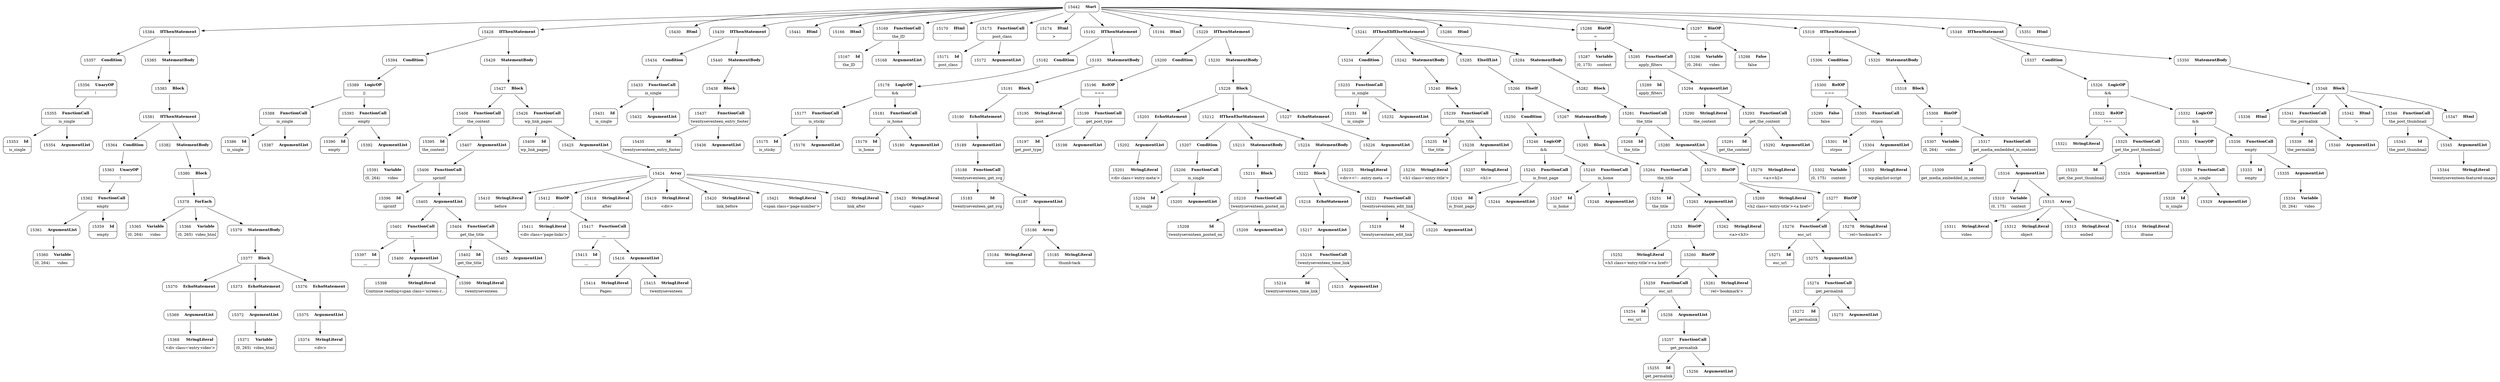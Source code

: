 digraph ast {
node [shape=none];
15360 [label=<<TABLE border='1' cellspacing='0' cellpadding='10' style='rounded' ><TR><TD border='0'>15360</TD><TD border='0'><B>Variable</B></TD></TR><HR/><TR><TD border='0' cellpadding='5'>(0, 264)</TD><TD border='0' cellpadding='5'>video</TD></TR></TABLE>>];
15361 [label=<<TABLE border='1' cellspacing='0' cellpadding='10' style='rounded' ><TR><TD border='0'>15361</TD><TD border='0'><B>ArgumentList</B></TD></TR></TABLE>>];
15361 -> 15360 [weight=2];
15362 [label=<<TABLE border='1' cellspacing='0' cellpadding='10' style='rounded' ><TR><TD border='0'>15362</TD><TD border='0'><B>FunctionCall</B></TD></TR><HR/><TR><TD border='0' cellpadding='5' colspan='2'>empty</TD></TR></TABLE>>];
15362 -> 15359 [weight=2];
15362 -> 15361 [weight=2];
15363 [label=<<TABLE border='1' cellspacing='0' cellpadding='10' style='rounded' ><TR><TD border='0'>15363</TD><TD border='0'><B>UnaryOP</B></TD></TR><HR/><TR><TD border='0' cellpadding='5' colspan='2'>!</TD></TR></TABLE>>];
15363 -> 15362 [weight=2];
15364 [label=<<TABLE border='1' cellspacing='0' cellpadding='10' style='rounded' ><TR><TD border='0'>15364</TD><TD border='0'><B>Condition</B></TD></TR></TABLE>>];
15364 -> 15363 [weight=2];
15365 [label=<<TABLE border='1' cellspacing='0' cellpadding='10' style='rounded' ><TR><TD border='0'>15365</TD><TD border='0'><B>Variable</B></TD></TR><HR/><TR><TD border='0' cellpadding='5'>(0, 264)</TD><TD border='0' cellpadding='5'>video</TD></TR></TABLE>>];
15366 [label=<<TABLE border='1' cellspacing='0' cellpadding='10' style='rounded' ><TR><TD border='0'>15366</TD><TD border='0'><B>Variable</B></TD></TR><HR/><TR><TD border='0' cellpadding='5'>(0, 265)</TD><TD border='0' cellpadding='5'>video_html</TD></TR></TABLE>>];
15368 [label=<<TABLE border='1' cellspacing='0' cellpadding='10' style='rounded' ><TR><TD border='0'>15368</TD><TD border='0'><B>StringLiteral</B></TD></TR><HR/><TR><TD border='0' cellpadding='5' colspan='2'>&lt;div class='entry-video'&gt;</TD></TR></TABLE>>];
15369 [label=<<TABLE border='1' cellspacing='0' cellpadding='10' style='rounded' ><TR><TD border='0'>15369</TD><TD border='0'><B>ArgumentList</B></TD></TR></TABLE>>];
15369 -> 15368 [weight=2];
15370 [label=<<TABLE border='1' cellspacing='0' cellpadding='10' style='rounded' ><TR><TD border='0'>15370</TD><TD border='0'><B>EchoStatement</B></TD></TR></TABLE>>];
15370 -> 15369 [weight=2];
15371 [label=<<TABLE border='1' cellspacing='0' cellpadding='10' style='rounded' ><TR><TD border='0'>15371</TD><TD border='0'><B>Variable</B></TD></TR><HR/><TR><TD border='0' cellpadding='5'>(0, 265)</TD><TD border='0' cellpadding='5'>video_html</TD></TR></TABLE>>];
15372 [label=<<TABLE border='1' cellspacing='0' cellpadding='10' style='rounded' ><TR><TD border='0'>15372</TD><TD border='0'><B>ArgumentList</B></TD></TR></TABLE>>];
15372 -> 15371 [weight=2];
15373 [label=<<TABLE border='1' cellspacing='0' cellpadding='10' style='rounded' ><TR><TD border='0'>15373</TD><TD border='0'><B>EchoStatement</B></TD></TR></TABLE>>];
15373 -> 15372 [weight=2];
15374 [label=<<TABLE border='1' cellspacing='0' cellpadding='10' style='rounded' ><TR><TD border='0'>15374</TD><TD border='0'><B>StringLiteral</B></TD></TR><HR/><TR><TD border='0' cellpadding='5' colspan='2'>&lt;div&gt;</TD></TR></TABLE>>];
15375 [label=<<TABLE border='1' cellspacing='0' cellpadding='10' style='rounded' ><TR><TD border='0'>15375</TD><TD border='0'><B>ArgumentList</B></TD></TR></TABLE>>];
15375 -> 15374 [weight=2];
15376 [label=<<TABLE border='1' cellspacing='0' cellpadding='10' style='rounded' ><TR><TD border='0'>15376</TD><TD border='0'><B>EchoStatement</B></TD></TR></TABLE>>];
15376 -> 15375 [weight=2];
15377 [label=<<TABLE border='1' cellspacing='0' cellpadding='10' style='rounded' ><TR><TD border='0'>15377</TD><TD border='0'><B>Block</B></TD></TR></TABLE>>];
15377 -> 15370 [weight=2];
15377 -> 15373 [weight=2];
15377 -> 15376 [weight=2];
15378 [label=<<TABLE border='1' cellspacing='0' cellpadding='10' style='rounded' ><TR><TD border='0'>15378</TD><TD border='0'><B>ForEach</B></TD></TR></TABLE>>];
15378 -> 15365 [weight=2];
15378 -> 15366 [weight=2];
15378 -> 15379 [weight=2];
15379 [label=<<TABLE border='1' cellspacing='0' cellpadding='10' style='rounded' ><TR><TD border='0'>15379</TD><TD border='0'><B>StatementBody</B></TD></TR></TABLE>>];
15379 -> 15377 [weight=2];
15380 [label=<<TABLE border='1' cellspacing='0' cellpadding='10' style='rounded' ><TR><TD border='0'>15380</TD><TD border='0'><B>Block</B></TD></TR></TABLE>>];
15380 -> 15378 [weight=2];
15381 [label=<<TABLE border='1' cellspacing='0' cellpadding='10' style='rounded' ><TR><TD border='0'>15381</TD><TD border='0'><B>IfThenStatement</B></TD></TR></TABLE>>];
15381 -> 15364 [weight=2];
15381 -> 15382 [weight=2];
15382 [label=<<TABLE border='1' cellspacing='0' cellpadding='10' style='rounded' ><TR><TD border='0'>15382</TD><TD border='0'><B>StatementBody</B></TD></TR></TABLE>>];
15382 -> 15380 [weight=2];
15383 [label=<<TABLE border='1' cellspacing='0' cellpadding='10' style='rounded' ><TR><TD border='0'>15383</TD><TD border='0'><B>Block</B></TD></TR></TABLE>>];
15383 -> 15381 [weight=2];
15384 [label=<<TABLE border='1' cellspacing='0' cellpadding='10' style='rounded' ><TR><TD border='0'>15384</TD><TD border='0'><B>IfThenStatement</B></TD></TR></TABLE>>];
15384 -> 15357 [weight=2];
15384 -> 15385 [weight=2];
15385 [label=<<TABLE border='1' cellspacing='0' cellpadding='10' style='rounded' ><TR><TD border='0'>15385</TD><TD border='0'><B>StatementBody</B></TD></TR></TABLE>>];
15385 -> 15383 [weight=2];
15386 [label=<<TABLE border='1' cellspacing='0' cellpadding='10' style='rounded' ><TR><TD border='0'>15386</TD><TD border='0'><B>Id</B></TD></TR><HR/><TR><TD border='0' cellpadding='5' colspan='2'>is_single</TD></TR></TABLE>>];
15387 [label=<<TABLE border='1' cellspacing='0' cellpadding='10' style='rounded' ><TR><TD border='0'>15387</TD><TD border='0'><B>ArgumentList</B></TD></TR></TABLE>>];
15388 [label=<<TABLE border='1' cellspacing='0' cellpadding='10' style='rounded' ><TR><TD border='0'>15388</TD><TD border='0'><B>FunctionCall</B></TD></TR><HR/><TR><TD border='0' cellpadding='5' colspan='2'>is_single</TD></TR></TABLE>>];
15388 -> 15386 [weight=2];
15388 -> 15387 [weight=2];
15389 [label=<<TABLE border='1' cellspacing='0' cellpadding='10' style='rounded' ><TR><TD border='0'>15389</TD><TD border='0'><B>LogicOP</B></TD></TR><HR/><TR><TD border='0' cellpadding='5' colspan='2'>||</TD></TR></TABLE>>];
15389 -> 15388 [weight=2];
15389 -> 15393 [weight=2];
15390 [label=<<TABLE border='1' cellspacing='0' cellpadding='10' style='rounded' ><TR><TD border='0'>15390</TD><TD border='0'><B>Id</B></TD></TR><HR/><TR><TD border='0' cellpadding='5' colspan='2'>empty</TD></TR></TABLE>>];
15391 [label=<<TABLE border='1' cellspacing='0' cellpadding='10' style='rounded' ><TR><TD border='0'>15391</TD><TD border='0'><B>Variable</B></TD></TR><HR/><TR><TD border='0' cellpadding='5'>(0, 264)</TD><TD border='0' cellpadding='5'>video</TD></TR></TABLE>>];
15392 [label=<<TABLE border='1' cellspacing='0' cellpadding='10' style='rounded' ><TR><TD border='0'>15392</TD><TD border='0'><B>ArgumentList</B></TD></TR></TABLE>>];
15392 -> 15391 [weight=2];
15393 [label=<<TABLE border='1' cellspacing='0' cellpadding='10' style='rounded' ><TR><TD border='0'>15393</TD><TD border='0'><B>FunctionCall</B></TD></TR><HR/><TR><TD border='0' cellpadding='5' colspan='2'>empty</TD></TR></TABLE>>];
15393 -> 15390 [weight=2];
15393 -> 15392 [weight=2];
15394 [label=<<TABLE border='1' cellspacing='0' cellpadding='10' style='rounded' ><TR><TD border='0'>15394</TD><TD border='0'><B>Condition</B></TD></TR></TABLE>>];
15394 -> 15389 [weight=2];
15395 [label=<<TABLE border='1' cellspacing='0' cellpadding='10' style='rounded' ><TR><TD border='0'>15395</TD><TD border='0'><B>Id</B></TD></TR><HR/><TR><TD border='0' cellpadding='5' colspan='2'>the_content</TD></TR></TABLE>>];
15396 [label=<<TABLE border='1' cellspacing='0' cellpadding='10' style='rounded' ><TR><TD border='0'>15396</TD><TD border='0'><B>Id</B></TD></TR><HR/><TR><TD border='0' cellpadding='5' colspan='2'>sprintf</TD></TR></TABLE>>];
15397 [label=<<TABLE border='1' cellspacing='0' cellpadding='10' style='rounded' ><TR><TD border='0'>15397</TD><TD border='0'><B>Id</B></TD></TR><HR/><TR><TD border='0' cellpadding='5' colspan='2'>__</TD></TR></TABLE>>];
15398 [label=<<TABLE border='1' cellspacing='0' cellpadding='10' style='rounded' ><TR><TD border='0'>15398</TD><TD border='0'><B>StringLiteral</B></TD></TR><HR/><TR><TD border='0' cellpadding='5' colspan='2'>Continue reading&lt;span class='screen-r...</TD></TR></TABLE>>];
15399 [label=<<TABLE border='1' cellspacing='0' cellpadding='10' style='rounded' ><TR><TD border='0'>15399</TD><TD border='0'><B>StringLiteral</B></TD></TR><HR/><TR><TD border='0' cellpadding='5' colspan='2'>twentyseventeen</TD></TR></TABLE>>];
15400 [label=<<TABLE border='1' cellspacing='0' cellpadding='10' style='rounded' ><TR><TD border='0'>15400</TD><TD border='0'><B>ArgumentList</B></TD></TR></TABLE>>];
15400 -> 15398 [weight=2];
15400 -> 15399 [weight=2];
15401 [label=<<TABLE border='1' cellspacing='0' cellpadding='10' style='rounded' ><TR><TD border='0'>15401</TD><TD border='0'><B>FunctionCall</B></TD></TR><HR/><TR><TD border='0' cellpadding='5' colspan='2'>__</TD></TR></TABLE>>];
15401 -> 15397 [weight=2];
15401 -> 15400 [weight=2];
15402 [label=<<TABLE border='1' cellspacing='0' cellpadding='10' style='rounded' ><TR><TD border='0'>15402</TD><TD border='0'><B>Id</B></TD></TR><HR/><TR><TD border='0' cellpadding='5' colspan='2'>get_the_title</TD></TR></TABLE>>];
15403 [label=<<TABLE border='1' cellspacing='0' cellpadding='10' style='rounded' ><TR><TD border='0'>15403</TD><TD border='0'><B>ArgumentList</B></TD></TR></TABLE>>];
15404 [label=<<TABLE border='1' cellspacing='0' cellpadding='10' style='rounded' ><TR><TD border='0'>15404</TD><TD border='0'><B>FunctionCall</B></TD></TR><HR/><TR><TD border='0' cellpadding='5' colspan='2'>get_the_title</TD></TR></TABLE>>];
15404 -> 15402 [weight=2];
15404 -> 15403 [weight=2];
15405 [label=<<TABLE border='1' cellspacing='0' cellpadding='10' style='rounded' ><TR><TD border='0'>15405</TD><TD border='0'><B>ArgumentList</B></TD></TR></TABLE>>];
15405 -> 15401 [weight=2];
15405 -> 15404 [weight=2];
15406 [label=<<TABLE border='1' cellspacing='0' cellpadding='10' style='rounded' ><TR><TD border='0'>15406</TD><TD border='0'><B>FunctionCall</B></TD></TR><HR/><TR><TD border='0' cellpadding='5' colspan='2'>sprintf</TD></TR></TABLE>>];
15406 -> 15396 [weight=2];
15406 -> 15405 [weight=2];
15407 [label=<<TABLE border='1' cellspacing='0' cellpadding='10' style='rounded' ><TR><TD border='0'>15407</TD><TD border='0'><B>ArgumentList</B></TD></TR></TABLE>>];
15407 -> 15406 [weight=2];
15408 [label=<<TABLE border='1' cellspacing='0' cellpadding='10' style='rounded' ><TR><TD border='0'>15408</TD><TD border='0'><B>FunctionCall</B></TD></TR><HR/><TR><TD border='0' cellpadding='5' colspan='2'>the_content</TD></TR></TABLE>>];
15408 -> 15395 [weight=2];
15408 -> 15407 [weight=2];
15409 [label=<<TABLE border='1' cellspacing='0' cellpadding='10' style='rounded' ><TR><TD border='0'>15409</TD><TD border='0'><B>Id</B></TD></TR><HR/><TR><TD border='0' cellpadding='5' colspan='2'>wp_link_pages</TD></TR></TABLE>>];
15410 [label=<<TABLE border='1' cellspacing='0' cellpadding='10' style='rounded' ><TR><TD border='0'>15410</TD><TD border='0'><B>StringLiteral</B></TD></TR><HR/><TR><TD border='0' cellpadding='5' colspan='2'>before</TD></TR></TABLE>>];
15411 [label=<<TABLE border='1' cellspacing='0' cellpadding='10' style='rounded' ><TR><TD border='0'>15411</TD><TD border='0'><B>StringLiteral</B></TD></TR><HR/><TR><TD border='0' cellpadding='5' colspan='2'>&lt;div class='page-links'&gt;</TD></TR></TABLE>>];
15412 [label=<<TABLE border='1' cellspacing='0' cellpadding='10' style='rounded' ><TR><TD border='0'>15412</TD><TD border='0'><B>BinOP</B></TD></TR><HR/><TR><TD border='0' cellpadding='5' colspan='2'>.</TD></TR></TABLE>>];
15412 -> 15411 [weight=2];
15412 -> 15417 [weight=2];
15413 [label=<<TABLE border='1' cellspacing='0' cellpadding='10' style='rounded' ><TR><TD border='0'>15413</TD><TD border='0'><B>Id</B></TD></TR><HR/><TR><TD border='0' cellpadding='5' colspan='2'>__</TD></TR></TABLE>>];
15414 [label=<<TABLE border='1' cellspacing='0' cellpadding='10' style='rounded' ><TR><TD border='0'>15414</TD><TD border='0'><B>StringLiteral</B></TD></TR><HR/><TR><TD border='0' cellpadding='5' colspan='2'>Pages:</TD></TR></TABLE>>];
15415 [label=<<TABLE border='1' cellspacing='0' cellpadding='10' style='rounded' ><TR><TD border='0'>15415</TD><TD border='0'><B>StringLiteral</B></TD></TR><HR/><TR><TD border='0' cellpadding='5' colspan='2'>twentyseventeen</TD></TR></TABLE>>];
15416 [label=<<TABLE border='1' cellspacing='0' cellpadding='10' style='rounded' ><TR><TD border='0'>15416</TD><TD border='0'><B>ArgumentList</B></TD></TR></TABLE>>];
15416 -> 15414 [weight=2];
15416 -> 15415 [weight=2];
15417 [label=<<TABLE border='1' cellspacing='0' cellpadding='10' style='rounded' ><TR><TD border='0'>15417</TD><TD border='0'><B>FunctionCall</B></TD></TR><HR/><TR><TD border='0' cellpadding='5' colspan='2'>__</TD></TR></TABLE>>];
15417 -> 15413 [weight=2];
15417 -> 15416 [weight=2];
15418 [label=<<TABLE border='1' cellspacing='0' cellpadding='10' style='rounded' ><TR><TD border='0'>15418</TD><TD border='0'><B>StringLiteral</B></TD></TR><HR/><TR><TD border='0' cellpadding='5' colspan='2'>after</TD></TR></TABLE>>];
15419 [label=<<TABLE border='1' cellspacing='0' cellpadding='10' style='rounded' ><TR><TD border='0'>15419</TD><TD border='0'><B>StringLiteral</B></TD></TR><HR/><TR><TD border='0' cellpadding='5' colspan='2'>&lt;div&gt;</TD></TR></TABLE>>];
15420 [label=<<TABLE border='1' cellspacing='0' cellpadding='10' style='rounded' ><TR><TD border='0'>15420</TD><TD border='0'><B>StringLiteral</B></TD></TR><HR/><TR><TD border='0' cellpadding='5' colspan='2'>link_before</TD></TR></TABLE>>];
15421 [label=<<TABLE border='1' cellspacing='0' cellpadding='10' style='rounded' ><TR><TD border='0'>15421</TD><TD border='0'><B>StringLiteral</B></TD></TR><HR/><TR><TD border='0' cellpadding='5' colspan='2'>&lt;span class='page-number'&gt;</TD></TR></TABLE>>];
15422 [label=<<TABLE border='1' cellspacing='0' cellpadding='10' style='rounded' ><TR><TD border='0'>15422</TD><TD border='0'><B>StringLiteral</B></TD></TR><HR/><TR><TD border='0' cellpadding='5' colspan='2'>link_after</TD></TR></TABLE>>];
15423 [label=<<TABLE border='1' cellspacing='0' cellpadding='10' style='rounded' ><TR><TD border='0'>15423</TD><TD border='0'><B>StringLiteral</B></TD></TR><HR/><TR><TD border='0' cellpadding='5' colspan='2'>&lt;span&gt;</TD></TR></TABLE>>];
15424 [label=<<TABLE border='1' cellspacing='0' cellpadding='10' style='rounded' ><TR><TD border='0'>15424</TD><TD border='0'><B>Array</B></TD></TR></TABLE>>];
15424 -> 15410 [weight=2];
15424 -> 15412 [weight=2];
15424 -> 15418 [weight=2];
15424 -> 15419 [weight=2];
15424 -> 15420 [weight=2];
15424 -> 15421 [weight=2];
15424 -> 15422 [weight=2];
15424 -> 15423 [weight=2];
15425 [label=<<TABLE border='1' cellspacing='0' cellpadding='10' style='rounded' ><TR><TD border='0'>15425</TD><TD border='0'><B>ArgumentList</B></TD></TR></TABLE>>];
15425 -> 15424 [weight=2];
15426 [label=<<TABLE border='1' cellspacing='0' cellpadding='10' style='rounded' ><TR><TD border='0'>15426</TD><TD border='0'><B>FunctionCall</B></TD></TR><HR/><TR><TD border='0' cellpadding='5' colspan='2'>wp_link_pages</TD></TR></TABLE>>];
15426 -> 15409 [weight=2];
15426 -> 15425 [weight=2];
15427 [label=<<TABLE border='1' cellspacing='0' cellpadding='10' style='rounded' ><TR><TD border='0'>15427</TD><TD border='0'><B>Block</B></TD></TR></TABLE>>];
15427 -> 15408 [weight=2];
15427 -> 15426 [weight=2];
15428 [label=<<TABLE border='1' cellspacing='0' cellpadding='10' style='rounded' ><TR><TD border='0'>15428</TD><TD border='0'><B>IfThenStatement</B></TD></TR></TABLE>>];
15428 -> 15394 [weight=2];
15428 -> 15429 [weight=2];
15429 [label=<<TABLE border='1' cellspacing='0' cellpadding='10' style='rounded' ><TR><TD border='0'>15429</TD><TD border='0'><B>StatementBody</B></TD></TR></TABLE>>];
15429 -> 15427 [weight=2];
15430 [label=<<TABLE border='1' cellspacing='0' cellpadding='10' style='rounded' ><TR><TD border='0'>15430</TD><TD border='0'><B>Html</B></TD></TR></TABLE>>];
15431 [label=<<TABLE border='1' cellspacing='0' cellpadding='10' style='rounded' ><TR><TD border='0'>15431</TD><TD border='0'><B>Id</B></TD></TR><HR/><TR><TD border='0' cellpadding='5' colspan='2'>is_single</TD></TR></TABLE>>];
15432 [label=<<TABLE border='1' cellspacing='0' cellpadding='10' style='rounded' ><TR><TD border='0'>15432</TD><TD border='0'><B>ArgumentList</B></TD></TR></TABLE>>];
15433 [label=<<TABLE border='1' cellspacing='0' cellpadding='10' style='rounded' ><TR><TD border='0'>15433</TD><TD border='0'><B>FunctionCall</B></TD></TR><HR/><TR><TD border='0' cellpadding='5' colspan='2'>is_single</TD></TR></TABLE>>];
15433 -> 15431 [weight=2];
15433 -> 15432 [weight=2];
15434 [label=<<TABLE border='1' cellspacing='0' cellpadding='10' style='rounded' ><TR><TD border='0'>15434</TD><TD border='0'><B>Condition</B></TD></TR></TABLE>>];
15434 -> 15433 [weight=2];
15435 [label=<<TABLE border='1' cellspacing='0' cellpadding='10' style='rounded' ><TR><TD border='0'>15435</TD><TD border='0'><B>Id</B></TD></TR><HR/><TR><TD border='0' cellpadding='5' colspan='2'>twentyseventeen_entry_footer</TD></TR></TABLE>>];
15436 [label=<<TABLE border='1' cellspacing='0' cellpadding='10' style='rounded' ><TR><TD border='0'>15436</TD><TD border='0'><B>ArgumentList</B></TD></TR></TABLE>>];
15437 [label=<<TABLE border='1' cellspacing='0' cellpadding='10' style='rounded' ><TR><TD border='0'>15437</TD><TD border='0'><B>FunctionCall</B></TD></TR><HR/><TR><TD border='0' cellpadding='5' colspan='2'>twentyseventeen_entry_footer</TD></TR></TABLE>>];
15437 -> 15435 [weight=2];
15437 -> 15436 [weight=2];
15438 [label=<<TABLE border='1' cellspacing='0' cellpadding='10' style='rounded' ><TR><TD border='0'>15438</TD><TD border='0'><B>Block</B></TD></TR></TABLE>>];
15438 -> 15437 [weight=2];
15439 [label=<<TABLE border='1' cellspacing='0' cellpadding='10' style='rounded' ><TR><TD border='0'>15439</TD><TD border='0'><B>IfThenStatement</B></TD></TR></TABLE>>];
15439 -> 15434 [weight=2];
15439 -> 15440 [weight=2];
15440 [label=<<TABLE border='1' cellspacing='0' cellpadding='10' style='rounded' ><TR><TD border='0'>15440</TD><TD border='0'><B>StatementBody</B></TD></TR></TABLE>>];
15440 -> 15438 [weight=2];
15441 [label=<<TABLE border='1' cellspacing='0' cellpadding='10' style='rounded' ><TR><TD border='0'>15441</TD><TD border='0'><B>Html</B></TD></TR></TABLE>>];
15442 [label=<<TABLE border='1' cellspacing='0' cellpadding='10' style='rounded' ><TR><TD border='0'>15442</TD><TD border='0'><B>Start</B></TD></TR></TABLE>>];
15442 -> 15166 [weight=2];
15442 -> 15169 [weight=2];
15442 -> 15170 [weight=2];
15442 -> 15173 [weight=2];
15442 -> 15174 [weight=2];
15442 -> 15192 [weight=2];
15442 -> 15194 [weight=2];
15442 -> 15229 [weight=2];
15442 -> 15241 [weight=2];
15442 -> 15286 [weight=2];
15442 -> 15288 [weight=2];
15442 -> 15297 [weight=2];
15442 -> 15319 [weight=2];
15442 -> 15349 [weight=2];
15442 -> 15351 [weight=2];
15442 -> 15384 [weight=2];
15442 -> 15428 [weight=2];
15442 -> 15430 [weight=2];
15442 -> 15439 [weight=2];
15442 -> 15441 [weight=2];
15166 [label=<<TABLE border='1' cellspacing='0' cellpadding='10' style='rounded' ><TR><TD border='0'>15166</TD><TD border='0'><B>Html</B></TD></TR></TABLE>>];
15167 [label=<<TABLE border='1' cellspacing='0' cellpadding='10' style='rounded' ><TR><TD border='0'>15167</TD><TD border='0'><B>Id</B></TD></TR><HR/><TR><TD border='0' cellpadding='5' colspan='2'>the_ID</TD></TR></TABLE>>];
15168 [label=<<TABLE border='1' cellspacing='0' cellpadding='10' style='rounded' ><TR><TD border='0'>15168</TD><TD border='0'><B>ArgumentList</B></TD></TR></TABLE>>];
15169 [label=<<TABLE border='1' cellspacing='0' cellpadding='10' style='rounded' ><TR><TD border='0'>15169</TD><TD border='0'><B>FunctionCall</B></TD></TR><HR/><TR><TD border='0' cellpadding='5' colspan='2'>the_ID</TD></TR></TABLE>>];
15169 -> 15167 [weight=2];
15169 -> 15168 [weight=2];
15170 [label=<<TABLE border='1' cellspacing='0' cellpadding='10' style='rounded' ><TR><TD border='0'>15170</TD><TD border='0'><B>Html</B></TD></TR><HR/><TR><TD border='0' cellpadding='5' colspan='2'>'</TD></TR></TABLE>>];
15171 [label=<<TABLE border='1' cellspacing='0' cellpadding='10' style='rounded' ><TR><TD border='0'>15171</TD><TD border='0'><B>Id</B></TD></TR><HR/><TR><TD border='0' cellpadding='5' colspan='2'>post_class</TD></TR></TABLE>>];
15172 [label=<<TABLE border='1' cellspacing='0' cellpadding='10' style='rounded' ><TR><TD border='0'>15172</TD><TD border='0'><B>ArgumentList</B></TD></TR></TABLE>>];
15173 [label=<<TABLE border='1' cellspacing='0' cellpadding='10' style='rounded' ><TR><TD border='0'>15173</TD><TD border='0'><B>FunctionCall</B></TD></TR><HR/><TR><TD border='0' cellpadding='5' colspan='2'>post_class</TD></TR></TABLE>>];
15173 -> 15171 [weight=2];
15173 -> 15172 [weight=2];
15174 [label=<<TABLE border='1' cellspacing='0' cellpadding='10' style='rounded' ><TR><TD border='0'>15174</TD><TD border='0'><B>Html</B></TD></TR><HR/><TR><TD border='0' cellpadding='5' colspan='2'>&gt;</TD></TR></TABLE>>];
15175 [label=<<TABLE border='1' cellspacing='0' cellpadding='10' style='rounded' ><TR><TD border='0'>15175</TD><TD border='0'><B>Id</B></TD></TR><HR/><TR><TD border='0' cellpadding='5' colspan='2'>is_sticky</TD></TR></TABLE>>];
15176 [label=<<TABLE border='1' cellspacing='0' cellpadding='10' style='rounded' ><TR><TD border='0'>15176</TD><TD border='0'><B>ArgumentList</B></TD></TR></TABLE>>];
15177 [label=<<TABLE border='1' cellspacing='0' cellpadding='10' style='rounded' ><TR><TD border='0'>15177</TD><TD border='0'><B>FunctionCall</B></TD></TR><HR/><TR><TD border='0' cellpadding='5' colspan='2'>is_sticky</TD></TR></TABLE>>];
15177 -> 15175 [weight=2];
15177 -> 15176 [weight=2];
15178 [label=<<TABLE border='1' cellspacing='0' cellpadding='10' style='rounded' ><TR><TD border='0'>15178</TD><TD border='0'><B>LogicOP</B></TD></TR><HR/><TR><TD border='0' cellpadding='5' colspan='2'>&amp;&amp;</TD></TR></TABLE>>];
15178 -> 15177 [weight=2];
15178 -> 15181 [weight=2];
15179 [label=<<TABLE border='1' cellspacing='0' cellpadding='10' style='rounded' ><TR><TD border='0'>15179</TD><TD border='0'><B>Id</B></TD></TR><HR/><TR><TD border='0' cellpadding='5' colspan='2'>is_home</TD></TR></TABLE>>];
15180 [label=<<TABLE border='1' cellspacing='0' cellpadding='10' style='rounded' ><TR><TD border='0'>15180</TD><TD border='0'><B>ArgumentList</B></TD></TR></TABLE>>];
15181 [label=<<TABLE border='1' cellspacing='0' cellpadding='10' style='rounded' ><TR><TD border='0'>15181</TD><TD border='0'><B>FunctionCall</B></TD></TR><HR/><TR><TD border='0' cellpadding='5' colspan='2'>is_home</TD></TR></TABLE>>];
15181 -> 15179 [weight=2];
15181 -> 15180 [weight=2];
15182 [label=<<TABLE border='1' cellspacing='0' cellpadding='10' style='rounded' ><TR><TD border='0'>15182</TD><TD border='0'><B>Condition</B></TD></TR></TABLE>>];
15182 -> 15178 [weight=2];
15183 [label=<<TABLE border='1' cellspacing='0' cellpadding='10' style='rounded' ><TR><TD border='0'>15183</TD><TD border='0'><B>Id</B></TD></TR><HR/><TR><TD border='0' cellpadding='5' colspan='2'>twentyseventeen_get_svg</TD></TR></TABLE>>];
15184 [label=<<TABLE border='1' cellspacing='0' cellpadding='10' style='rounded' ><TR><TD border='0'>15184</TD><TD border='0'><B>StringLiteral</B></TD></TR><HR/><TR><TD border='0' cellpadding='5' colspan='2'>icon</TD></TR></TABLE>>];
15185 [label=<<TABLE border='1' cellspacing='0' cellpadding='10' style='rounded' ><TR><TD border='0'>15185</TD><TD border='0'><B>StringLiteral</B></TD></TR><HR/><TR><TD border='0' cellpadding='5' colspan='2'>thumb-tack</TD></TR></TABLE>>];
15186 [label=<<TABLE border='1' cellspacing='0' cellpadding='10' style='rounded' ><TR><TD border='0'>15186</TD><TD border='0'><B>Array</B></TD></TR></TABLE>>];
15186 -> 15184 [weight=2];
15186 -> 15185 [weight=2];
15187 [label=<<TABLE border='1' cellspacing='0' cellpadding='10' style='rounded' ><TR><TD border='0'>15187</TD><TD border='0'><B>ArgumentList</B></TD></TR></TABLE>>];
15187 -> 15186 [weight=2];
15188 [label=<<TABLE border='1' cellspacing='0' cellpadding='10' style='rounded' ><TR><TD border='0'>15188</TD><TD border='0'><B>FunctionCall</B></TD></TR><HR/><TR><TD border='0' cellpadding='5' colspan='2'>twentyseventeen_get_svg</TD></TR></TABLE>>];
15188 -> 15183 [weight=2];
15188 -> 15187 [weight=2];
15189 [label=<<TABLE border='1' cellspacing='0' cellpadding='10' style='rounded' ><TR><TD border='0'>15189</TD><TD border='0'><B>ArgumentList</B></TD></TR></TABLE>>];
15189 -> 15188 [weight=2];
15190 [label=<<TABLE border='1' cellspacing='0' cellpadding='10' style='rounded' ><TR><TD border='0'>15190</TD><TD border='0'><B>EchoStatement</B></TD></TR></TABLE>>];
15190 -> 15189 [weight=2];
15191 [label=<<TABLE border='1' cellspacing='0' cellpadding='10' style='rounded' ><TR><TD border='0'>15191</TD><TD border='0'><B>Block</B></TD></TR></TABLE>>];
15191 -> 15190 [weight=2];
15192 [label=<<TABLE border='1' cellspacing='0' cellpadding='10' style='rounded' ><TR><TD border='0'>15192</TD><TD border='0'><B>IfThenStatement</B></TD></TR></TABLE>>];
15192 -> 15182 [weight=2];
15192 -> 15193 [weight=2];
15193 [label=<<TABLE border='1' cellspacing='0' cellpadding='10' style='rounded' ><TR><TD border='0'>15193</TD><TD border='0'><B>StatementBody</B></TD></TR></TABLE>>];
15193 -> 15191 [weight=2];
15194 [label=<<TABLE border='1' cellspacing='0' cellpadding='10' style='rounded' ><TR><TD border='0'>15194</TD><TD border='0'><B>Html</B></TD></TR></TABLE>>];
15195 [label=<<TABLE border='1' cellspacing='0' cellpadding='10' style='rounded' ><TR><TD border='0'>15195</TD><TD border='0'><B>StringLiteral</B></TD></TR><HR/><TR><TD border='0' cellpadding='5' colspan='2'>post</TD></TR></TABLE>>];
15196 [label=<<TABLE border='1' cellspacing='0' cellpadding='10' style='rounded' ><TR><TD border='0'>15196</TD><TD border='0'><B>RelOP</B></TD></TR><HR/><TR><TD border='0' cellpadding='5' colspan='2'>===</TD></TR></TABLE>>];
15196 -> 15195 [weight=2];
15196 -> 15199 [weight=2];
15197 [label=<<TABLE border='1' cellspacing='0' cellpadding='10' style='rounded' ><TR><TD border='0'>15197</TD><TD border='0'><B>Id</B></TD></TR><HR/><TR><TD border='0' cellpadding='5' colspan='2'>get_post_type</TD></TR></TABLE>>];
15198 [label=<<TABLE border='1' cellspacing='0' cellpadding='10' style='rounded' ><TR><TD border='0'>15198</TD><TD border='0'><B>ArgumentList</B></TD></TR></TABLE>>];
15199 [label=<<TABLE border='1' cellspacing='0' cellpadding='10' style='rounded' ><TR><TD border='0'>15199</TD><TD border='0'><B>FunctionCall</B></TD></TR><HR/><TR><TD border='0' cellpadding='5' colspan='2'>get_post_type</TD></TR></TABLE>>];
15199 -> 15197 [weight=2];
15199 -> 15198 [weight=2];
15200 [label=<<TABLE border='1' cellspacing='0' cellpadding='10' style='rounded' ><TR><TD border='0'>15200</TD><TD border='0'><B>Condition</B></TD></TR></TABLE>>];
15200 -> 15196 [weight=2];
15201 [label=<<TABLE border='1' cellspacing='0' cellpadding='10' style='rounded' ><TR><TD border='0'>15201</TD><TD border='0'><B>StringLiteral</B></TD></TR><HR/><TR><TD border='0' cellpadding='5' colspan='2'>&lt;div class='entry-meta'&gt;</TD></TR></TABLE>>];
15202 [label=<<TABLE border='1' cellspacing='0' cellpadding='10' style='rounded' ><TR><TD border='0'>15202</TD><TD border='0'><B>ArgumentList</B></TD></TR></TABLE>>];
15202 -> 15201 [weight=2];
15203 [label=<<TABLE border='1' cellspacing='0' cellpadding='10' style='rounded' ><TR><TD border='0'>15203</TD><TD border='0'><B>EchoStatement</B></TD></TR></TABLE>>];
15203 -> 15202 [weight=2];
15204 [label=<<TABLE border='1' cellspacing='0' cellpadding='10' style='rounded' ><TR><TD border='0'>15204</TD><TD border='0'><B>Id</B></TD></TR><HR/><TR><TD border='0' cellpadding='5' colspan='2'>is_single</TD></TR></TABLE>>];
15205 [label=<<TABLE border='1' cellspacing='0' cellpadding='10' style='rounded' ><TR><TD border='0'>15205</TD><TD border='0'><B>ArgumentList</B></TD></TR></TABLE>>];
15206 [label=<<TABLE border='1' cellspacing='0' cellpadding='10' style='rounded' ><TR><TD border='0'>15206</TD><TD border='0'><B>FunctionCall</B></TD></TR><HR/><TR><TD border='0' cellpadding='5' colspan='2'>is_single</TD></TR></TABLE>>];
15206 -> 15204 [weight=2];
15206 -> 15205 [weight=2];
15207 [label=<<TABLE border='1' cellspacing='0' cellpadding='10' style='rounded' ><TR><TD border='0'>15207</TD><TD border='0'><B>Condition</B></TD></TR></TABLE>>];
15207 -> 15206 [weight=2];
15208 [label=<<TABLE border='1' cellspacing='0' cellpadding='10' style='rounded' ><TR><TD border='0'>15208</TD><TD border='0'><B>Id</B></TD></TR><HR/><TR><TD border='0' cellpadding='5' colspan='2'>twentyseventeen_posted_on</TD></TR></TABLE>>];
15209 [label=<<TABLE border='1' cellspacing='0' cellpadding='10' style='rounded' ><TR><TD border='0'>15209</TD><TD border='0'><B>ArgumentList</B></TD></TR></TABLE>>];
15210 [label=<<TABLE border='1' cellspacing='0' cellpadding='10' style='rounded' ><TR><TD border='0'>15210</TD><TD border='0'><B>FunctionCall</B></TD></TR><HR/><TR><TD border='0' cellpadding='5' colspan='2'>twentyseventeen_posted_on</TD></TR></TABLE>>];
15210 -> 15208 [weight=2];
15210 -> 15209 [weight=2];
15211 [label=<<TABLE border='1' cellspacing='0' cellpadding='10' style='rounded' ><TR><TD border='0'>15211</TD><TD border='0'><B>Block</B></TD></TR></TABLE>>];
15211 -> 15210 [weight=2];
15212 [label=<<TABLE border='1' cellspacing='0' cellpadding='10' style='rounded' ><TR><TD border='0'>15212</TD><TD border='0'><B>IfThenElseStatement</B></TD></TR></TABLE>>];
15212 -> 15207 [weight=2];
15212 -> 15213 [weight=2];
15212 -> 15224 [weight=2];
15213 [label=<<TABLE border='1' cellspacing='0' cellpadding='10' style='rounded' ><TR><TD border='0'>15213</TD><TD border='0'><B>StatementBody</B></TD></TR></TABLE>>];
15213 -> 15211 [weight=2];
15214 [label=<<TABLE border='1' cellspacing='0' cellpadding='10' style='rounded' ><TR><TD border='0'>15214</TD><TD border='0'><B>Id</B></TD></TR><HR/><TR><TD border='0' cellpadding='5' colspan='2'>twentyseventeen_time_link</TD></TR></TABLE>>];
15215 [label=<<TABLE border='1' cellspacing='0' cellpadding='10' style='rounded' ><TR><TD border='0'>15215</TD><TD border='0'><B>ArgumentList</B></TD></TR></TABLE>>];
15216 [label=<<TABLE border='1' cellspacing='0' cellpadding='10' style='rounded' ><TR><TD border='0'>15216</TD><TD border='0'><B>FunctionCall</B></TD></TR><HR/><TR><TD border='0' cellpadding='5' colspan='2'>twentyseventeen_time_link</TD></TR></TABLE>>];
15216 -> 15214 [weight=2];
15216 -> 15215 [weight=2];
15217 [label=<<TABLE border='1' cellspacing='0' cellpadding='10' style='rounded' ><TR><TD border='0'>15217</TD><TD border='0'><B>ArgumentList</B></TD></TR></TABLE>>];
15217 -> 15216 [weight=2];
15218 [label=<<TABLE border='1' cellspacing='0' cellpadding='10' style='rounded' ><TR><TD border='0'>15218</TD><TD border='0'><B>EchoStatement</B></TD></TR></TABLE>>];
15218 -> 15217 [weight=2];
15219 [label=<<TABLE border='1' cellspacing='0' cellpadding='10' style='rounded' ><TR><TD border='0'>15219</TD><TD border='0'><B>Id</B></TD></TR><HR/><TR><TD border='0' cellpadding='5' colspan='2'>twentyseventeen_edit_link</TD></TR></TABLE>>];
15220 [label=<<TABLE border='1' cellspacing='0' cellpadding='10' style='rounded' ><TR><TD border='0'>15220</TD><TD border='0'><B>ArgumentList</B></TD></TR></TABLE>>];
15221 [label=<<TABLE border='1' cellspacing='0' cellpadding='10' style='rounded' ><TR><TD border='0'>15221</TD><TD border='0'><B>FunctionCall</B></TD></TR><HR/><TR><TD border='0' cellpadding='5' colspan='2'>twentyseventeen_edit_link</TD></TR></TABLE>>];
15221 -> 15219 [weight=2];
15221 -> 15220 [weight=2];
15222 [label=<<TABLE border='1' cellspacing='0' cellpadding='10' style='rounded' ><TR><TD border='0'>15222</TD><TD border='0'><B>Block</B></TD></TR></TABLE>>];
15222 -> 15218 [weight=2];
15222 -> 15221 [weight=2];
15224 [label=<<TABLE border='1' cellspacing='0' cellpadding='10' style='rounded' ><TR><TD border='0'>15224</TD><TD border='0'><B>StatementBody</B></TD></TR></TABLE>>];
15224 -> 15222 [weight=2];
15225 [label=<<TABLE border='1' cellspacing='0' cellpadding='10' style='rounded' ><TR><TD border='0'>15225</TD><TD border='0'><B>StringLiteral</B></TD></TR><HR/><TR><TD border='0' cellpadding='5' colspan='2'>&lt;div&gt;&lt;!-- .entry-meta --&gt;</TD></TR></TABLE>>];
15226 [label=<<TABLE border='1' cellspacing='0' cellpadding='10' style='rounded' ><TR><TD border='0'>15226</TD><TD border='0'><B>ArgumentList</B></TD></TR></TABLE>>];
15226 -> 15225 [weight=2];
15227 [label=<<TABLE border='1' cellspacing='0' cellpadding='10' style='rounded' ><TR><TD border='0'>15227</TD><TD border='0'><B>EchoStatement</B></TD></TR></TABLE>>];
15227 -> 15226 [weight=2];
15228 [label=<<TABLE border='1' cellspacing='0' cellpadding='10' style='rounded' ><TR><TD border='0'>15228</TD><TD border='0'><B>Block</B></TD></TR></TABLE>>];
15228 -> 15203 [weight=2];
15228 -> 15212 [weight=2];
15228 -> 15227 [weight=2];
15229 [label=<<TABLE border='1' cellspacing='0' cellpadding='10' style='rounded' ><TR><TD border='0'>15229</TD><TD border='0'><B>IfThenStatement</B></TD></TR></TABLE>>];
15229 -> 15200 [weight=2];
15229 -> 15230 [weight=2];
15230 [label=<<TABLE border='1' cellspacing='0' cellpadding='10' style='rounded' ><TR><TD border='0'>15230</TD><TD border='0'><B>StatementBody</B></TD></TR></TABLE>>];
15230 -> 15228 [weight=2];
15231 [label=<<TABLE border='1' cellspacing='0' cellpadding='10' style='rounded' ><TR><TD border='0'>15231</TD><TD border='0'><B>Id</B></TD></TR><HR/><TR><TD border='0' cellpadding='5' colspan='2'>is_single</TD></TR></TABLE>>];
15232 [label=<<TABLE border='1' cellspacing='0' cellpadding='10' style='rounded' ><TR><TD border='0'>15232</TD><TD border='0'><B>ArgumentList</B></TD></TR></TABLE>>];
15233 [label=<<TABLE border='1' cellspacing='0' cellpadding='10' style='rounded' ><TR><TD border='0'>15233</TD><TD border='0'><B>FunctionCall</B></TD></TR><HR/><TR><TD border='0' cellpadding='5' colspan='2'>is_single</TD></TR></TABLE>>];
15233 -> 15231 [weight=2];
15233 -> 15232 [weight=2];
15234 [label=<<TABLE border='1' cellspacing='0' cellpadding='10' style='rounded' ><TR><TD border='0'>15234</TD><TD border='0'><B>Condition</B></TD></TR></TABLE>>];
15234 -> 15233 [weight=2];
15235 [label=<<TABLE border='1' cellspacing='0' cellpadding='10' style='rounded' ><TR><TD border='0'>15235</TD><TD border='0'><B>Id</B></TD></TR><HR/><TR><TD border='0' cellpadding='5' colspan='2'>the_title</TD></TR></TABLE>>];
15236 [label=<<TABLE border='1' cellspacing='0' cellpadding='10' style='rounded' ><TR><TD border='0'>15236</TD><TD border='0'><B>StringLiteral</B></TD></TR><HR/><TR><TD border='0' cellpadding='5' colspan='2'>&lt;h1 class='entry-title'&gt;</TD></TR></TABLE>>];
15237 [label=<<TABLE border='1' cellspacing='0' cellpadding='10' style='rounded' ><TR><TD border='0'>15237</TD><TD border='0'><B>StringLiteral</B></TD></TR><HR/><TR><TD border='0' cellpadding='5' colspan='2'>&lt;h1&gt;</TD></TR></TABLE>>];
15238 [label=<<TABLE border='1' cellspacing='0' cellpadding='10' style='rounded' ><TR><TD border='0'>15238</TD><TD border='0'><B>ArgumentList</B></TD></TR></TABLE>>];
15238 -> 15236 [weight=2];
15238 -> 15237 [weight=2];
15239 [label=<<TABLE border='1' cellspacing='0' cellpadding='10' style='rounded' ><TR><TD border='0'>15239</TD><TD border='0'><B>FunctionCall</B></TD></TR><HR/><TR><TD border='0' cellpadding='5' colspan='2'>the_title</TD></TR></TABLE>>];
15239 -> 15235 [weight=2];
15239 -> 15238 [weight=2];
15240 [label=<<TABLE border='1' cellspacing='0' cellpadding='10' style='rounded' ><TR><TD border='0'>15240</TD><TD border='0'><B>Block</B></TD></TR></TABLE>>];
15240 -> 15239 [weight=2];
15241 [label=<<TABLE border='1' cellspacing='0' cellpadding='10' style='rounded' ><TR><TD border='0'>15241</TD><TD border='0'><B>IfThenElifElseStatement</B></TD></TR></TABLE>>];
15241 -> 15234 [weight=2];
15241 -> 15242 [weight=2];
15241 -> 15285 [weight=2];
15241 -> 15284 [weight=2];
15242 [label=<<TABLE border='1' cellspacing='0' cellpadding='10' style='rounded' ><TR><TD border='0'>15242</TD><TD border='0'><B>StatementBody</B></TD></TR></TABLE>>];
15242 -> 15240 [weight=2];
15243 [label=<<TABLE border='1' cellspacing='0' cellpadding='10' style='rounded' ><TR><TD border='0'>15243</TD><TD border='0'><B>Id</B></TD></TR><HR/><TR><TD border='0' cellpadding='5' colspan='2'>is_front_page</TD></TR></TABLE>>];
15244 [label=<<TABLE border='1' cellspacing='0' cellpadding='10' style='rounded' ><TR><TD border='0'>15244</TD><TD border='0'><B>ArgumentList</B></TD></TR></TABLE>>];
15245 [label=<<TABLE border='1' cellspacing='0' cellpadding='10' style='rounded' ><TR><TD border='0'>15245</TD><TD border='0'><B>FunctionCall</B></TD></TR><HR/><TR><TD border='0' cellpadding='5' colspan='2'>is_front_page</TD></TR></TABLE>>];
15245 -> 15243 [weight=2];
15245 -> 15244 [weight=2];
15246 [label=<<TABLE border='1' cellspacing='0' cellpadding='10' style='rounded' ><TR><TD border='0'>15246</TD><TD border='0'><B>LogicOP</B></TD></TR><HR/><TR><TD border='0' cellpadding='5' colspan='2'>&amp;&amp;</TD></TR></TABLE>>];
15246 -> 15245 [weight=2];
15246 -> 15249 [weight=2];
15247 [label=<<TABLE border='1' cellspacing='0' cellpadding='10' style='rounded' ><TR><TD border='0'>15247</TD><TD border='0'><B>Id</B></TD></TR><HR/><TR><TD border='0' cellpadding='5' colspan='2'>is_home</TD></TR></TABLE>>];
15248 [label=<<TABLE border='1' cellspacing='0' cellpadding='10' style='rounded' ><TR><TD border='0'>15248</TD><TD border='0'><B>ArgumentList</B></TD></TR></TABLE>>];
15249 [label=<<TABLE border='1' cellspacing='0' cellpadding='10' style='rounded' ><TR><TD border='0'>15249</TD><TD border='0'><B>FunctionCall</B></TD></TR><HR/><TR><TD border='0' cellpadding='5' colspan='2'>is_home</TD></TR></TABLE>>];
15249 -> 15247 [weight=2];
15249 -> 15248 [weight=2];
15250 [label=<<TABLE border='1' cellspacing='0' cellpadding='10' style='rounded' ><TR><TD border='0'>15250</TD><TD border='0'><B>Condition</B></TD></TR></TABLE>>];
15250 -> 15246 [weight=2];
15251 [label=<<TABLE border='1' cellspacing='0' cellpadding='10' style='rounded' ><TR><TD border='0'>15251</TD><TD border='0'><B>Id</B></TD></TR><HR/><TR><TD border='0' cellpadding='5' colspan='2'>the_title</TD></TR></TABLE>>];
15252 [label=<<TABLE border='1' cellspacing='0' cellpadding='10' style='rounded' ><TR><TD border='0'>15252</TD><TD border='0'><B>StringLiteral</B></TD></TR><HR/><TR><TD border='0' cellpadding='5' colspan='2'>&lt;h3 class='entry-title'&gt;&lt;a href='</TD></TR></TABLE>>];
15253 [label=<<TABLE border='1' cellspacing='0' cellpadding='10' style='rounded' ><TR><TD border='0'>15253</TD><TD border='0'><B>BinOP</B></TD></TR><HR/><TR><TD border='0' cellpadding='5' colspan='2'>.</TD></TR></TABLE>>];
15253 -> 15252 [weight=2];
15253 -> 15260 [weight=2];
15254 [label=<<TABLE border='1' cellspacing='0' cellpadding='10' style='rounded' ><TR><TD border='0'>15254</TD><TD border='0'><B>Id</B></TD></TR><HR/><TR><TD border='0' cellpadding='5' colspan='2'>esc_url</TD></TR></TABLE>>];
15255 [label=<<TABLE border='1' cellspacing='0' cellpadding='10' style='rounded' ><TR><TD border='0'>15255</TD><TD border='0'><B>Id</B></TD></TR><HR/><TR><TD border='0' cellpadding='5' colspan='2'>get_permalink</TD></TR></TABLE>>];
15256 [label=<<TABLE border='1' cellspacing='0' cellpadding='10' style='rounded' ><TR><TD border='0'>15256</TD><TD border='0'><B>ArgumentList</B></TD></TR></TABLE>>];
15257 [label=<<TABLE border='1' cellspacing='0' cellpadding='10' style='rounded' ><TR><TD border='0'>15257</TD><TD border='0'><B>FunctionCall</B></TD></TR><HR/><TR><TD border='0' cellpadding='5' colspan='2'>get_permalink</TD></TR></TABLE>>];
15257 -> 15255 [weight=2];
15257 -> 15256 [weight=2];
15258 [label=<<TABLE border='1' cellspacing='0' cellpadding='10' style='rounded' ><TR><TD border='0'>15258</TD><TD border='0'><B>ArgumentList</B></TD></TR></TABLE>>];
15258 -> 15257 [weight=2];
15259 [label=<<TABLE border='1' cellspacing='0' cellpadding='10' style='rounded' ><TR><TD border='0'>15259</TD><TD border='0'><B>FunctionCall</B></TD></TR><HR/><TR><TD border='0' cellpadding='5' colspan='2'>esc_url</TD></TR></TABLE>>];
15259 -> 15254 [weight=2];
15259 -> 15258 [weight=2];
15260 [label=<<TABLE border='1' cellspacing='0' cellpadding='10' style='rounded' ><TR><TD border='0'>15260</TD><TD border='0'><B>BinOP</B></TD></TR><HR/><TR><TD border='0' cellpadding='5' colspan='2'>.</TD></TR></TABLE>>];
15260 -> 15259 [weight=2];
15260 -> 15261 [weight=2];
15261 [label=<<TABLE border='1' cellspacing='0' cellpadding='10' style='rounded' ><TR><TD border='0'>15261</TD><TD border='0'><B>StringLiteral</B></TD></TR><HR/><TR><TD border='0' cellpadding='5' colspan='2'>' rel='bookmark'&gt;</TD></TR></TABLE>>];
15262 [label=<<TABLE border='1' cellspacing='0' cellpadding='10' style='rounded' ><TR><TD border='0'>15262</TD><TD border='0'><B>StringLiteral</B></TD></TR><HR/><TR><TD border='0' cellpadding='5' colspan='2'>&lt;a&gt;&lt;h3&gt;</TD></TR></TABLE>>];
15263 [label=<<TABLE border='1' cellspacing='0' cellpadding='10' style='rounded' ><TR><TD border='0'>15263</TD><TD border='0'><B>ArgumentList</B></TD></TR></TABLE>>];
15263 -> 15253 [weight=2];
15263 -> 15262 [weight=2];
15264 [label=<<TABLE border='1' cellspacing='0' cellpadding='10' style='rounded' ><TR><TD border='0'>15264</TD><TD border='0'><B>FunctionCall</B></TD></TR><HR/><TR><TD border='0' cellpadding='5' colspan='2'>the_title</TD></TR></TABLE>>];
15264 -> 15251 [weight=2];
15264 -> 15263 [weight=2];
15265 [label=<<TABLE border='1' cellspacing='0' cellpadding='10' style='rounded' ><TR><TD border='0'>15265</TD><TD border='0'><B>Block</B></TD></TR></TABLE>>];
15265 -> 15264 [weight=2];
15266 [label=<<TABLE border='1' cellspacing='0' cellpadding='10' style='rounded' ><TR><TD border='0'>15266</TD><TD border='0'><B>ElseIf</B></TD></TR></TABLE>>];
15266 -> 15250 [weight=2];
15266 -> 15267 [weight=2];
15267 [label=<<TABLE border='1' cellspacing='0' cellpadding='10' style='rounded' ><TR><TD border='0'>15267</TD><TD border='0'><B>StatementBody</B></TD></TR></TABLE>>];
15267 -> 15265 [weight=2];
15268 [label=<<TABLE border='1' cellspacing='0' cellpadding='10' style='rounded' ><TR><TD border='0'>15268</TD><TD border='0'><B>Id</B></TD></TR><HR/><TR><TD border='0' cellpadding='5' colspan='2'>the_title</TD></TR></TABLE>>];
15269 [label=<<TABLE border='1' cellspacing='0' cellpadding='10' style='rounded' ><TR><TD border='0'>15269</TD><TD border='0'><B>StringLiteral</B></TD></TR><HR/><TR><TD border='0' cellpadding='5' colspan='2'>&lt;h2 class='entry-title'&gt;&lt;a href='</TD></TR></TABLE>>];
15270 [label=<<TABLE border='1' cellspacing='0' cellpadding='10' style='rounded' ><TR><TD border='0'>15270</TD><TD border='0'><B>BinOP</B></TD></TR><HR/><TR><TD border='0' cellpadding='5' colspan='2'>.</TD></TR></TABLE>>];
15270 -> 15269 [weight=2];
15270 -> 15277 [weight=2];
15271 [label=<<TABLE border='1' cellspacing='0' cellpadding='10' style='rounded' ><TR><TD border='0'>15271</TD><TD border='0'><B>Id</B></TD></TR><HR/><TR><TD border='0' cellpadding='5' colspan='2'>esc_url</TD></TR></TABLE>>];
15272 [label=<<TABLE border='1' cellspacing='0' cellpadding='10' style='rounded' ><TR><TD border='0'>15272</TD><TD border='0'><B>Id</B></TD></TR><HR/><TR><TD border='0' cellpadding='5' colspan='2'>get_permalink</TD></TR></TABLE>>];
15273 [label=<<TABLE border='1' cellspacing='0' cellpadding='10' style='rounded' ><TR><TD border='0'>15273</TD><TD border='0'><B>ArgumentList</B></TD></TR></TABLE>>];
15274 [label=<<TABLE border='1' cellspacing='0' cellpadding='10' style='rounded' ><TR><TD border='0'>15274</TD><TD border='0'><B>FunctionCall</B></TD></TR><HR/><TR><TD border='0' cellpadding='5' colspan='2'>get_permalink</TD></TR></TABLE>>];
15274 -> 15272 [weight=2];
15274 -> 15273 [weight=2];
15275 [label=<<TABLE border='1' cellspacing='0' cellpadding='10' style='rounded' ><TR><TD border='0'>15275</TD><TD border='0'><B>ArgumentList</B></TD></TR></TABLE>>];
15275 -> 15274 [weight=2];
15276 [label=<<TABLE border='1' cellspacing='0' cellpadding='10' style='rounded' ><TR><TD border='0'>15276</TD><TD border='0'><B>FunctionCall</B></TD></TR><HR/><TR><TD border='0' cellpadding='5' colspan='2'>esc_url</TD></TR></TABLE>>];
15276 -> 15271 [weight=2];
15276 -> 15275 [weight=2];
15277 [label=<<TABLE border='1' cellspacing='0' cellpadding='10' style='rounded' ><TR><TD border='0'>15277</TD><TD border='0'><B>BinOP</B></TD></TR><HR/><TR><TD border='0' cellpadding='5' colspan='2'>.</TD></TR></TABLE>>];
15277 -> 15276 [weight=2];
15277 -> 15278 [weight=2];
15278 [label=<<TABLE border='1' cellspacing='0' cellpadding='10' style='rounded' ><TR><TD border='0'>15278</TD><TD border='0'><B>StringLiteral</B></TD></TR><HR/><TR><TD border='0' cellpadding='5' colspan='2'>' rel='bookmark'&gt;</TD></TR></TABLE>>];
15279 [label=<<TABLE border='1' cellspacing='0' cellpadding='10' style='rounded' ><TR><TD border='0'>15279</TD><TD border='0'><B>StringLiteral</B></TD></TR><HR/><TR><TD border='0' cellpadding='5' colspan='2'>&lt;a&gt;&lt;h2&gt;</TD></TR></TABLE>>];
15280 [label=<<TABLE border='1' cellspacing='0' cellpadding='10' style='rounded' ><TR><TD border='0'>15280</TD><TD border='0'><B>ArgumentList</B></TD></TR></TABLE>>];
15280 -> 15270 [weight=2];
15280 -> 15279 [weight=2];
15281 [label=<<TABLE border='1' cellspacing='0' cellpadding='10' style='rounded' ><TR><TD border='0'>15281</TD><TD border='0'><B>FunctionCall</B></TD></TR><HR/><TR><TD border='0' cellpadding='5' colspan='2'>the_title</TD></TR></TABLE>>];
15281 -> 15268 [weight=2];
15281 -> 15280 [weight=2];
15282 [label=<<TABLE border='1' cellspacing='0' cellpadding='10' style='rounded' ><TR><TD border='0'>15282</TD><TD border='0'><B>Block</B></TD></TR></TABLE>>];
15282 -> 15281 [weight=2];
15284 [label=<<TABLE border='1' cellspacing='0' cellpadding='10' style='rounded' ><TR><TD border='0'>15284</TD><TD border='0'><B>StatementBody</B></TD></TR></TABLE>>];
15284 -> 15282 [weight=2];
15285 [label=<<TABLE border='1' cellspacing='0' cellpadding='10' style='rounded' ><TR><TD border='0'>15285</TD><TD border='0'><B>ElseIfList</B></TD></TR></TABLE>>];
15285 -> 15266 [weight=2];
15286 [label=<<TABLE border='1' cellspacing='0' cellpadding='10' style='rounded' ><TR><TD border='0'>15286</TD><TD border='0'><B>Html</B></TD></TR></TABLE>>];
15287 [label=<<TABLE border='1' cellspacing='0' cellpadding='10' style='rounded' ><TR><TD border='0'>15287</TD><TD border='0'><B>Variable</B></TD></TR><HR/><TR><TD border='0' cellpadding='5'>(0, 175)</TD><TD border='0' cellpadding='5'>content</TD></TR></TABLE>>];
15288 [label=<<TABLE border='1' cellspacing='0' cellpadding='10' style='rounded' ><TR><TD border='0'>15288</TD><TD border='0'><B>BinOP</B></TD></TR><HR/><TR><TD border='0' cellpadding='5' colspan='2'>=</TD></TR></TABLE>>];
15288 -> 15287 [weight=2];
15288 -> 15295 [weight=2];
15289 [label=<<TABLE border='1' cellspacing='0' cellpadding='10' style='rounded' ><TR><TD border='0'>15289</TD><TD border='0'><B>Id</B></TD></TR><HR/><TR><TD border='0' cellpadding='5' colspan='2'>apply_filters</TD></TR></TABLE>>];
15290 [label=<<TABLE border='1' cellspacing='0' cellpadding='10' style='rounded' ><TR><TD border='0'>15290</TD><TD border='0'><B>StringLiteral</B></TD></TR><HR/><TR><TD border='0' cellpadding='5' colspan='2'>the_content</TD></TR></TABLE>>];
15291 [label=<<TABLE border='1' cellspacing='0' cellpadding='10' style='rounded' ><TR><TD border='0'>15291</TD><TD border='0'><B>Id</B></TD></TR><HR/><TR><TD border='0' cellpadding='5' colspan='2'>get_the_content</TD></TR></TABLE>>];
15292 [label=<<TABLE border='1' cellspacing='0' cellpadding='10' style='rounded' ><TR><TD border='0'>15292</TD><TD border='0'><B>ArgumentList</B></TD></TR></TABLE>>];
15293 [label=<<TABLE border='1' cellspacing='0' cellpadding='10' style='rounded' ><TR><TD border='0'>15293</TD><TD border='0'><B>FunctionCall</B></TD></TR><HR/><TR><TD border='0' cellpadding='5' colspan='2'>get_the_content</TD></TR></TABLE>>];
15293 -> 15291 [weight=2];
15293 -> 15292 [weight=2];
15294 [label=<<TABLE border='1' cellspacing='0' cellpadding='10' style='rounded' ><TR><TD border='0'>15294</TD><TD border='0'><B>ArgumentList</B></TD></TR></TABLE>>];
15294 -> 15290 [weight=2];
15294 -> 15293 [weight=2];
15295 [label=<<TABLE border='1' cellspacing='0' cellpadding='10' style='rounded' ><TR><TD border='0'>15295</TD><TD border='0'><B>FunctionCall</B></TD></TR><HR/><TR><TD border='0' cellpadding='5' colspan='2'>apply_filters</TD></TR></TABLE>>];
15295 -> 15289 [weight=2];
15295 -> 15294 [weight=2];
15296 [label=<<TABLE border='1' cellspacing='0' cellpadding='10' style='rounded' ><TR><TD border='0'>15296</TD><TD border='0'><B>Variable</B></TD></TR><HR/><TR><TD border='0' cellpadding='5'>(0, 264)</TD><TD border='0' cellpadding='5'>video</TD></TR></TABLE>>];
15297 [label=<<TABLE border='1' cellspacing='0' cellpadding='10' style='rounded' ><TR><TD border='0'>15297</TD><TD border='0'><B>BinOP</B></TD></TR><HR/><TR><TD border='0' cellpadding='5' colspan='2'>=</TD></TR></TABLE>>];
15297 -> 15296 [weight=2];
15297 -> 15298 [weight=2];
15298 [label=<<TABLE border='1' cellspacing='0' cellpadding='10' style='rounded' ><TR><TD border='0'>15298</TD><TD border='0'><B>False</B></TD></TR><HR/><TR><TD border='0' cellpadding='5' colspan='2'>false</TD></TR></TABLE>>];
15299 [label=<<TABLE border='1' cellspacing='0' cellpadding='10' style='rounded' ><TR><TD border='0'>15299</TD><TD border='0'><B>False</B></TD></TR><HR/><TR><TD border='0' cellpadding='5' colspan='2'>false</TD></TR></TABLE>>];
15300 [label=<<TABLE border='1' cellspacing='0' cellpadding='10' style='rounded' ><TR><TD border='0'>15300</TD><TD border='0'><B>RelOP</B></TD></TR><HR/><TR><TD border='0' cellpadding='5' colspan='2'>===</TD></TR></TABLE>>];
15300 -> 15299 [weight=2];
15300 -> 15305 [weight=2];
15301 [label=<<TABLE border='1' cellspacing='0' cellpadding='10' style='rounded' ><TR><TD border='0'>15301</TD><TD border='0'><B>Id</B></TD></TR><HR/><TR><TD border='0' cellpadding='5' colspan='2'>strpos</TD></TR></TABLE>>];
15302 [label=<<TABLE border='1' cellspacing='0' cellpadding='10' style='rounded' ><TR><TD border='0'>15302</TD><TD border='0'><B>Variable</B></TD></TR><HR/><TR><TD border='0' cellpadding='5'>(0, 175)</TD><TD border='0' cellpadding='5'>content</TD></TR></TABLE>>];
15303 [label=<<TABLE border='1' cellspacing='0' cellpadding='10' style='rounded' ><TR><TD border='0'>15303</TD><TD border='0'><B>StringLiteral</B></TD></TR><HR/><TR><TD border='0' cellpadding='5' colspan='2'>wp-playlist-script</TD></TR></TABLE>>];
15304 [label=<<TABLE border='1' cellspacing='0' cellpadding='10' style='rounded' ><TR><TD border='0'>15304</TD><TD border='0'><B>ArgumentList</B></TD></TR></TABLE>>];
15304 -> 15302 [weight=2];
15304 -> 15303 [weight=2];
15305 [label=<<TABLE border='1' cellspacing='0' cellpadding='10' style='rounded' ><TR><TD border='0'>15305</TD><TD border='0'><B>FunctionCall</B></TD></TR><HR/><TR><TD border='0' cellpadding='5' colspan='2'>strpos</TD></TR></TABLE>>];
15305 -> 15301 [weight=2];
15305 -> 15304 [weight=2];
15306 [label=<<TABLE border='1' cellspacing='0' cellpadding='10' style='rounded' ><TR><TD border='0'>15306</TD><TD border='0'><B>Condition</B></TD></TR></TABLE>>];
15306 -> 15300 [weight=2];
15307 [label=<<TABLE border='1' cellspacing='0' cellpadding='10' style='rounded' ><TR><TD border='0'>15307</TD><TD border='0'><B>Variable</B></TD></TR><HR/><TR><TD border='0' cellpadding='5'>(0, 264)</TD><TD border='0' cellpadding='5'>video</TD></TR></TABLE>>];
15308 [label=<<TABLE border='1' cellspacing='0' cellpadding='10' style='rounded' ><TR><TD border='0'>15308</TD><TD border='0'><B>BinOP</B></TD></TR><HR/><TR><TD border='0' cellpadding='5' colspan='2'>=</TD></TR></TABLE>>];
15308 -> 15307 [weight=2];
15308 -> 15317 [weight=2];
15309 [label=<<TABLE border='1' cellspacing='0' cellpadding='10' style='rounded' ><TR><TD border='0'>15309</TD><TD border='0'><B>Id</B></TD></TR><HR/><TR><TD border='0' cellpadding='5' colspan='2'>get_media_embedded_in_content</TD></TR></TABLE>>];
15310 [label=<<TABLE border='1' cellspacing='0' cellpadding='10' style='rounded' ><TR><TD border='0'>15310</TD><TD border='0'><B>Variable</B></TD></TR><HR/><TR><TD border='0' cellpadding='5'>(0, 175)</TD><TD border='0' cellpadding='5'>content</TD></TR></TABLE>>];
15311 [label=<<TABLE border='1' cellspacing='0' cellpadding='10' style='rounded' ><TR><TD border='0'>15311</TD><TD border='0'><B>StringLiteral</B></TD></TR><HR/><TR><TD border='0' cellpadding='5' colspan='2'>video</TD></TR></TABLE>>];
15312 [label=<<TABLE border='1' cellspacing='0' cellpadding='10' style='rounded' ><TR><TD border='0'>15312</TD><TD border='0'><B>StringLiteral</B></TD></TR><HR/><TR><TD border='0' cellpadding='5' colspan='2'>object</TD></TR></TABLE>>];
15313 [label=<<TABLE border='1' cellspacing='0' cellpadding='10' style='rounded' ><TR><TD border='0'>15313</TD><TD border='0'><B>StringLiteral</B></TD></TR><HR/><TR><TD border='0' cellpadding='5' colspan='2'>embed</TD></TR></TABLE>>];
15314 [label=<<TABLE border='1' cellspacing='0' cellpadding='10' style='rounded' ><TR><TD border='0'>15314</TD><TD border='0'><B>StringLiteral</B></TD></TR><HR/><TR><TD border='0' cellpadding='5' colspan='2'>iframe</TD></TR></TABLE>>];
15315 [label=<<TABLE border='1' cellspacing='0' cellpadding='10' style='rounded' ><TR><TD border='0'>15315</TD><TD border='0'><B>Array</B></TD></TR></TABLE>>];
15315 -> 15311 [weight=2];
15315 -> 15312 [weight=2];
15315 -> 15313 [weight=2];
15315 -> 15314 [weight=2];
15316 [label=<<TABLE border='1' cellspacing='0' cellpadding='10' style='rounded' ><TR><TD border='0'>15316</TD><TD border='0'><B>ArgumentList</B></TD></TR></TABLE>>];
15316 -> 15310 [weight=2];
15316 -> 15315 [weight=2];
15317 [label=<<TABLE border='1' cellspacing='0' cellpadding='10' style='rounded' ><TR><TD border='0'>15317</TD><TD border='0'><B>FunctionCall</B></TD></TR><HR/><TR><TD border='0' cellpadding='5' colspan='2'>get_media_embedded_in_content</TD></TR></TABLE>>];
15317 -> 15309 [weight=2];
15317 -> 15316 [weight=2];
15318 [label=<<TABLE border='1' cellspacing='0' cellpadding='10' style='rounded' ><TR><TD border='0'>15318</TD><TD border='0'><B>Block</B></TD></TR></TABLE>>];
15318 -> 15308 [weight=2];
15319 [label=<<TABLE border='1' cellspacing='0' cellpadding='10' style='rounded' ><TR><TD border='0'>15319</TD><TD border='0'><B>IfThenStatement</B></TD></TR></TABLE>>];
15319 -> 15306 [weight=2];
15319 -> 15320 [weight=2];
15320 [label=<<TABLE border='1' cellspacing='0' cellpadding='10' style='rounded' ><TR><TD border='0'>15320</TD><TD border='0'><B>StatementBody</B></TD></TR></TABLE>>];
15320 -> 15318 [weight=2];
15321 [label=<<TABLE border='1' cellspacing='0' cellpadding='10' style='rounded' ><TR><TD border='0'>15321</TD><TD border='0'><B>StringLiteral</B></TD></TR><HR/><TR><TD border='0' cellpadding='5' colspan='2'></TD></TR></TABLE>>];
15322 [label=<<TABLE border='1' cellspacing='0' cellpadding='10' style='rounded' ><TR><TD border='0'>15322</TD><TD border='0'><B>RelOP</B></TD></TR><HR/><TR><TD border='0' cellpadding='5' colspan='2'>!==</TD></TR></TABLE>>];
15322 -> 15321 [weight=2];
15322 -> 15325 [weight=2];
15323 [label=<<TABLE border='1' cellspacing='0' cellpadding='10' style='rounded' ><TR><TD border='0'>15323</TD><TD border='0'><B>Id</B></TD></TR><HR/><TR><TD border='0' cellpadding='5' colspan='2'>get_the_post_thumbnail</TD></TR></TABLE>>];
15324 [label=<<TABLE border='1' cellspacing='0' cellpadding='10' style='rounded' ><TR><TD border='0'>15324</TD><TD border='0'><B>ArgumentList</B></TD></TR></TABLE>>];
15325 [label=<<TABLE border='1' cellspacing='0' cellpadding='10' style='rounded' ><TR><TD border='0'>15325</TD><TD border='0'><B>FunctionCall</B></TD></TR><HR/><TR><TD border='0' cellpadding='5' colspan='2'>get_the_post_thumbnail</TD></TR></TABLE>>];
15325 -> 15323 [weight=2];
15325 -> 15324 [weight=2];
15326 [label=<<TABLE border='1' cellspacing='0' cellpadding='10' style='rounded' ><TR><TD border='0'>15326</TD><TD border='0'><B>LogicOP</B></TD></TR><HR/><TR><TD border='0' cellpadding='5' colspan='2'>&amp;&amp;</TD></TR></TABLE>>];
15326 -> 15322 [weight=2];
15326 -> 15332 [weight=2];
15328 [label=<<TABLE border='1' cellspacing='0' cellpadding='10' style='rounded' ><TR><TD border='0'>15328</TD><TD border='0'><B>Id</B></TD></TR><HR/><TR><TD border='0' cellpadding='5' colspan='2'>is_single</TD></TR></TABLE>>];
15329 [label=<<TABLE border='1' cellspacing='0' cellpadding='10' style='rounded' ><TR><TD border='0'>15329</TD><TD border='0'><B>ArgumentList</B></TD></TR></TABLE>>];
15330 [label=<<TABLE border='1' cellspacing='0' cellpadding='10' style='rounded' ><TR><TD border='0'>15330</TD><TD border='0'><B>FunctionCall</B></TD></TR><HR/><TR><TD border='0' cellpadding='5' colspan='2'>is_single</TD></TR></TABLE>>];
15330 -> 15328 [weight=2];
15330 -> 15329 [weight=2];
15331 [label=<<TABLE border='1' cellspacing='0' cellpadding='10' style='rounded' ><TR><TD border='0'>15331</TD><TD border='0'><B>UnaryOP</B></TD></TR><HR/><TR><TD border='0' cellpadding='5' colspan='2'>!</TD></TR></TABLE>>];
15331 -> 15330 [weight=2];
15332 [label=<<TABLE border='1' cellspacing='0' cellpadding='10' style='rounded' ><TR><TD border='0'>15332</TD><TD border='0'><B>LogicOP</B></TD></TR><HR/><TR><TD border='0' cellpadding='5' colspan='2'>&amp;&amp;</TD></TR></TABLE>>];
15332 -> 15331 [weight=2];
15332 -> 15336 [weight=2];
15333 [label=<<TABLE border='1' cellspacing='0' cellpadding='10' style='rounded' ><TR><TD border='0'>15333</TD><TD border='0'><B>Id</B></TD></TR><HR/><TR><TD border='0' cellpadding='5' colspan='2'>empty</TD></TR></TABLE>>];
15334 [label=<<TABLE border='1' cellspacing='0' cellpadding='10' style='rounded' ><TR><TD border='0'>15334</TD><TD border='0'><B>Variable</B></TD></TR><HR/><TR><TD border='0' cellpadding='5'>(0, 264)</TD><TD border='0' cellpadding='5'>video</TD></TR></TABLE>>];
15335 [label=<<TABLE border='1' cellspacing='0' cellpadding='10' style='rounded' ><TR><TD border='0'>15335</TD><TD border='0'><B>ArgumentList</B></TD></TR></TABLE>>];
15335 -> 15334 [weight=2];
15336 [label=<<TABLE border='1' cellspacing='0' cellpadding='10' style='rounded' ><TR><TD border='0'>15336</TD><TD border='0'><B>FunctionCall</B></TD></TR><HR/><TR><TD border='0' cellpadding='5' colspan='2'>empty</TD></TR></TABLE>>];
15336 -> 15333 [weight=2];
15336 -> 15335 [weight=2];
15337 [label=<<TABLE border='1' cellspacing='0' cellpadding='10' style='rounded' ><TR><TD border='0'>15337</TD><TD border='0'><B>Condition</B></TD></TR></TABLE>>];
15337 -> 15326 [weight=2];
15338 [label=<<TABLE border='1' cellspacing='0' cellpadding='10' style='rounded' ><TR><TD border='0'>15338</TD><TD border='0'><B>Html</B></TD></TR></TABLE>>];
15339 [label=<<TABLE border='1' cellspacing='0' cellpadding='10' style='rounded' ><TR><TD border='0'>15339</TD><TD border='0'><B>Id</B></TD></TR><HR/><TR><TD border='0' cellpadding='5' colspan='2'>the_permalink</TD></TR></TABLE>>];
15340 [label=<<TABLE border='1' cellspacing='0' cellpadding='10' style='rounded' ><TR><TD border='0'>15340</TD><TD border='0'><B>ArgumentList</B></TD></TR></TABLE>>];
15341 [label=<<TABLE border='1' cellspacing='0' cellpadding='10' style='rounded' ><TR><TD border='0'>15341</TD><TD border='0'><B>FunctionCall</B></TD></TR><HR/><TR><TD border='0' cellpadding='5' colspan='2'>the_permalink</TD></TR></TABLE>>];
15341 -> 15339 [weight=2];
15341 -> 15340 [weight=2];
15342 [label=<<TABLE border='1' cellspacing='0' cellpadding='10' style='rounded' ><TR><TD border='0'>15342</TD><TD border='0'><B>Html</B></TD></TR><HR/><TR><TD border='0' cellpadding='5' colspan='2'>'&gt;</TD></TR></TABLE>>];
15343 [label=<<TABLE border='1' cellspacing='0' cellpadding='10' style='rounded' ><TR><TD border='0'>15343</TD><TD border='0'><B>Id</B></TD></TR><HR/><TR><TD border='0' cellpadding='5' colspan='2'>the_post_thumbnail</TD></TR></TABLE>>];
15344 [label=<<TABLE border='1' cellspacing='0' cellpadding='10' style='rounded' ><TR><TD border='0'>15344</TD><TD border='0'><B>StringLiteral</B></TD></TR><HR/><TR><TD border='0' cellpadding='5' colspan='2'>twentyseventeen-featured-image</TD></TR></TABLE>>];
15345 [label=<<TABLE border='1' cellspacing='0' cellpadding='10' style='rounded' ><TR><TD border='0'>15345</TD><TD border='0'><B>ArgumentList</B></TD></TR></TABLE>>];
15345 -> 15344 [weight=2];
15346 [label=<<TABLE border='1' cellspacing='0' cellpadding='10' style='rounded' ><TR><TD border='0'>15346</TD><TD border='0'><B>FunctionCall</B></TD></TR><HR/><TR><TD border='0' cellpadding='5' colspan='2'>the_post_thumbnail</TD></TR></TABLE>>];
15346 -> 15343 [weight=2];
15346 -> 15345 [weight=2];
15347 [label=<<TABLE border='1' cellspacing='0' cellpadding='10' style='rounded' ><TR><TD border='0'>15347</TD><TD border='0'><B>Html</B></TD></TR></TABLE>>];
15348 [label=<<TABLE border='1' cellspacing='0' cellpadding='10' style='rounded' ><TR><TD border='0'>15348</TD><TD border='0'><B>Block</B></TD></TR></TABLE>>];
15348 -> 15338 [weight=2];
15348 -> 15341 [weight=2];
15348 -> 15342 [weight=2];
15348 -> 15346 [weight=2];
15348 -> 15347 [weight=2];
15349 [label=<<TABLE border='1' cellspacing='0' cellpadding='10' style='rounded' ><TR><TD border='0'>15349</TD><TD border='0'><B>IfThenStatement</B></TD></TR></TABLE>>];
15349 -> 15337 [weight=2];
15349 -> 15350 [weight=2];
15350 [label=<<TABLE border='1' cellspacing='0' cellpadding='10' style='rounded' ><TR><TD border='0'>15350</TD><TD border='0'><B>StatementBody</B></TD></TR></TABLE>>];
15350 -> 15348 [weight=2];
15351 [label=<<TABLE border='1' cellspacing='0' cellpadding='10' style='rounded' ><TR><TD border='0'>15351</TD><TD border='0'><B>Html</B></TD></TR></TABLE>>];
15353 [label=<<TABLE border='1' cellspacing='0' cellpadding='10' style='rounded' ><TR><TD border='0'>15353</TD><TD border='0'><B>Id</B></TD></TR><HR/><TR><TD border='0' cellpadding='5' colspan='2'>is_single</TD></TR></TABLE>>];
15354 [label=<<TABLE border='1' cellspacing='0' cellpadding='10' style='rounded' ><TR><TD border='0'>15354</TD><TD border='0'><B>ArgumentList</B></TD></TR></TABLE>>];
15355 [label=<<TABLE border='1' cellspacing='0' cellpadding='10' style='rounded' ><TR><TD border='0'>15355</TD><TD border='0'><B>FunctionCall</B></TD></TR><HR/><TR><TD border='0' cellpadding='5' colspan='2'>is_single</TD></TR></TABLE>>];
15355 -> 15353 [weight=2];
15355 -> 15354 [weight=2];
15356 [label=<<TABLE border='1' cellspacing='0' cellpadding='10' style='rounded' ><TR><TD border='0'>15356</TD><TD border='0'><B>UnaryOP</B></TD></TR><HR/><TR><TD border='0' cellpadding='5' colspan='2'>!</TD></TR></TABLE>>];
15356 -> 15355 [weight=2];
15357 [label=<<TABLE border='1' cellspacing='0' cellpadding='10' style='rounded' ><TR><TD border='0'>15357</TD><TD border='0'><B>Condition</B></TD></TR></TABLE>>];
15357 -> 15356 [weight=2];
15359 [label=<<TABLE border='1' cellspacing='0' cellpadding='10' style='rounded' ><TR><TD border='0'>15359</TD><TD border='0'><B>Id</B></TD></TR><HR/><TR><TD border='0' cellpadding='5' colspan='2'>empty</TD></TR></TABLE>>];
}
